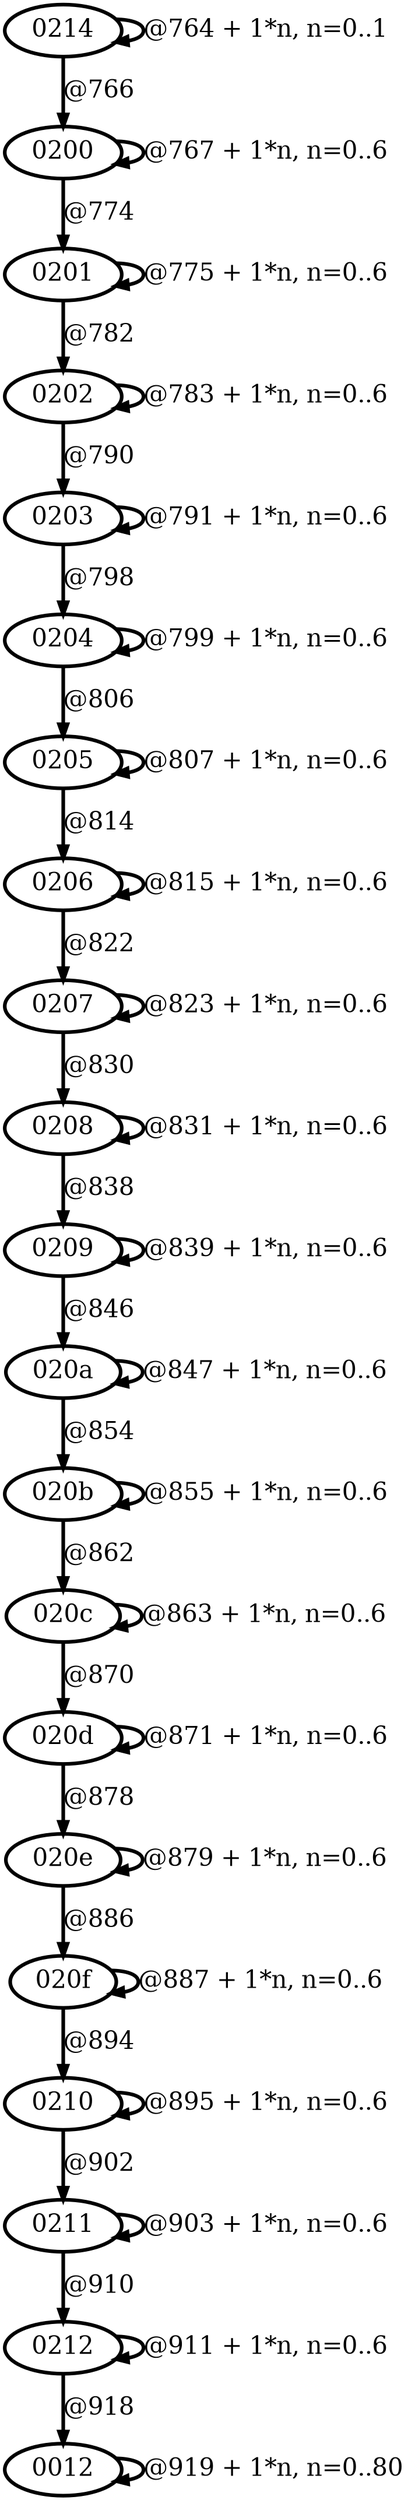 digraph G {
        node [style=rounded, penwidth=3, fontsize=20, shape=oval];
        "0214" -> "0214" [label="@764 + 1*n, n=0..1", color=black,arrowsize=1,style=bold,penwidth=3,fontsize=20];
"0214" -> "0200" [label="@766", color=black,arrowsize=1,style=bold,penwidth=3,fontsize=20];
"0200" -> "0200" [label="@767 + 1*n, n=0..6", color=black,arrowsize=1,style=bold,penwidth=3,fontsize=20];
"0200" -> "0201" [label="@774", color=black,arrowsize=1,style=bold,penwidth=3,fontsize=20];
"0201" -> "0201" [label="@775 + 1*n, n=0..6", color=black,arrowsize=1,style=bold,penwidth=3,fontsize=20];
"0201" -> "0202" [label="@782", color=black,arrowsize=1,style=bold,penwidth=3,fontsize=20];
"0202" -> "0202" [label="@783 + 1*n, n=0..6", color=black,arrowsize=1,style=bold,penwidth=3,fontsize=20];
"0202" -> "0203" [label="@790", color=black,arrowsize=1,style=bold,penwidth=3,fontsize=20];
"0203" -> "0203" [label="@791 + 1*n, n=0..6", color=black,arrowsize=1,style=bold,penwidth=3,fontsize=20];
"0203" -> "0204" [label="@798", color=black,arrowsize=1,style=bold,penwidth=3,fontsize=20];
"0204" -> "0204" [label="@799 + 1*n, n=0..6", color=black,arrowsize=1,style=bold,penwidth=3,fontsize=20];
"0204" -> "0205" [label="@806", color=black,arrowsize=1,style=bold,penwidth=3,fontsize=20];
"0205" -> "0205" [label="@807 + 1*n, n=0..6", color=black,arrowsize=1,style=bold,penwidth=3,fontsize=20];
"0205" -> "0206" [label="@814", color=black,arrowsize=1,style=bold,penwidth=3,fontsize=20];
"0206" -> "0206" [label="@815 + 1*n, n=0..6", color=black,arrowsize=1,style=bold,penwidth=3,fontsize=20];
"0206" -> "0207" [label="@822", color=black,arrowsize=1,style=bold,penwidth=3,fontsize=20];
"0207" -> "0207" [label="@823 + 1*n, n=0..6", color=black,arrowsize=1,style=bold,penwidth=3,fontsize=20];
"0207" -> "0208" [label="@830", color=black,arrowsize=1,style=bold,penwidth=3,fontsize=20];
"0208" -> "0208" [label="@831 + 1*n, n=0..6", color=black,arrowsize=1,style=bold,penwidth=3,fontsize=20];
"0208" -> "0209" [label="@838", color=black,arrowsize=1,style=bold,penwidth=3,fontsize=20];
"0209" -> "0209" [label="@839 + 1*n, n=0..6", color=black,arrowsize=1,style=bold,penwidth=3,fontsize=20];
"0209" -> "020a" [label="@846", color=black,arrowsize=1,style=bold,penwidth=3,fontsize=20];
"020a" -> "020a" [label="@847 + 1*n, n=0..6", color=black,arrowsize=1,style=bold,penwidth=3,fontsize=20];
"020a" -> "020b" [label="@854", color=black,arrowsize=1,style=bold,penwidth=3,fontsize=20];
"020b" -> "020b" [label="@855 + 1*n, n=0..6", color=black,arrowsize=1,style=bold,penwidth=3,fontsize=20];
"020b" -> "020c" [label="@862", color=black,arrowsize=1,style=bold,penwidth=3,fontsize=20];
"020c" -> "020c" [label="@863 + 1*n, n=0..6", color=black,arrowsize=1,style=bold,penwidth=3,fontsize=20];
"020c" -> "020d" [label="@870", color=black,arrowsize=1,style=bold,penwidth=3,fontsize=20];
"020d" -> "020d" [label="@871 + 1*n, n=0..6", color=black,arrowsize=1,style=bold,penwidth=3,fontsize=20];
"020d" -> "020e" [label="@878", color=black,arrowsize=1,style=bold,penwidth=3,fontsize=20];
"020e" -> "020e" [label="@879 + 1*n, n=0..6", color=black,arrowsize=1,style=bold,penwidth=3,fontsize=20];
"020e" -> "020f" [label="@886", color=black,arrowsize=1,style=bold,penwidth=3,fontsize=20];
"020f" -> "020f" [label="@887 + 1*n, n=0..6", color=black,arrowsize=1,style=bold,penwidth=3,fontsize=20];
"020f" -> "0210" [label="@894", color=black,arrowsize=1,style=bold,penwidth=3,fontsize=20];
"0210" -> "0210" [label="@895 + 1*n, n=0..6", color=black,arrowsize=1,style=bold,penwidth=3,fontsize=20];
"0210" -> "0211" [label="@902", color=black,arrowsize=1,style=bold,penwidth=3,fontsize=20];
"0211" -> "0211" [label="@903 + 1*n, n=0..6", color=black,arrowsize=1,style=bold,penwidth=3,fontsize=20];
"0211" -> "0212" [label="@910", color=black,arrowsize=1,style=bold,penwidth=3,fontsize=20];
"0212" -> "0212" [label="@911 + 1*n, n=0..6", color=black,arrowsize=1,style=bold,penwidth=3,fontsize=20];
"0212" -> "0012" [label="@918", color=black,arrowsize=1,style=bold,penwidth=3,fontsize=20];
"0012" -> "0012" [label="@919 + 1*n, n=0..80", color=black,arrowsize=1,style=bold,penwidth=3,fontsize=20];
}
